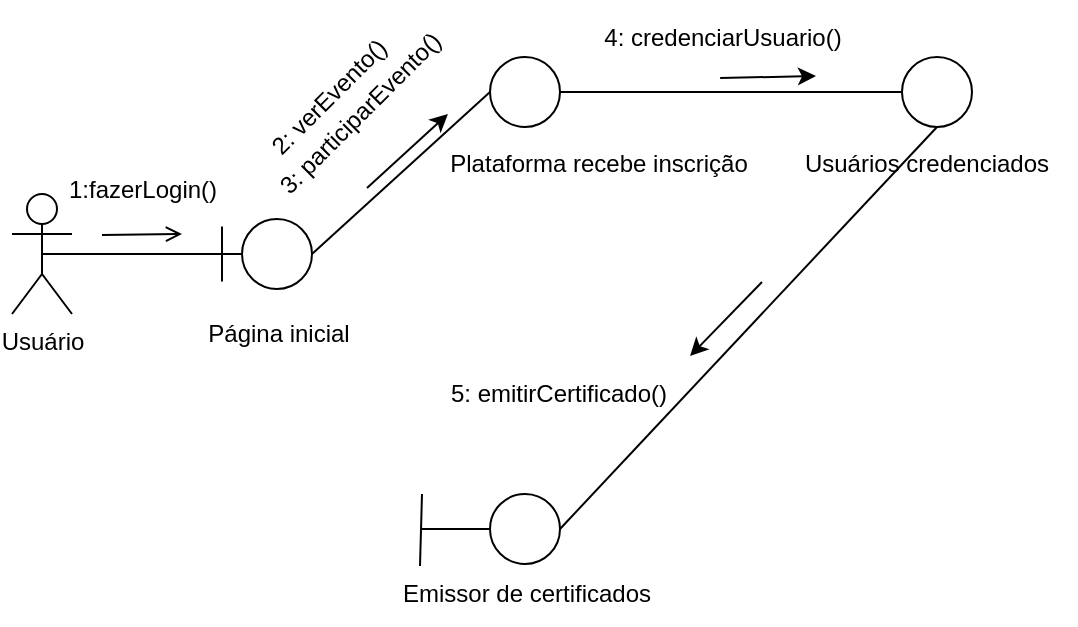 <mxfile version="20.5.1" type="device"><diagram id="adex4DBDTJmnCZ4uKjmp" name="Página-1"><mxGraphModel dx="1422" dy="726" grid="1" gridSize="10" guides="1" tooltips="1" connect="1" arrows="1" fold="1" page="1" pageScale="1" pageWidth="827" pageHeight="1169" math="0" shadow="0"><root><mxCell id="0"/><mxCell id="1" parent="0"/><mxCell id="G2fpA7rHxBPGZUJ8D45l-2" value="" style="ellipse;whiteSpace=wrap;html=1;aspect=fixed;" vertex="1" parent="1"><mxGeometry x="310" y="352.5" width="35" height="35" as="geometry"/></mxCell><mxCell id="G2fpA7rHxBPGZUJ8D45l-4" style="edgeStyle=orthogonalEdgeStyle;rounded=0;orthogonalLoop=1;jettySize=auto;html=1;exitX=0.5;exitY=0.5;exitDx=0;exitDy=0;exitPerimeter=0;endArrow=none;endFill=0;" edge="1" parent="1" source="G2fpA7rHxBPGZUJ8D45l-3" target="G2fpA7rHxBPGZUJ8D45l-2"><mxGeometry relative="1" as="geometry"/></mxCell><mxCell id="G2fpA7rHxBPGZUJ8D45l-3" value="Usuário" style="shape=umlActor;verticalLabelPosition=bottom;verticalAlign=top;html=1;outlineConnect=0;" vertex="1" parent="1"><mxGeometry x="195" y="340" width="30" height="60" as="geometry"/></mxCell><mxCell id="G2fpA7rHxBPGZUJ8D45l-5" value="1:fazerLogin()" style="text;html=1;align=center;verticalAlign=middle;resizable=0;points=[];autosize=1;strokeColor=none;fillColor=none;" vertex="1" parent="1"><mxGeometry x="210" y="322.5" width="100" height="30" as="geometry"/></mxCell><mxCell id="G2fpA7rHxBPGZUJ8D45l-7" value="" style="endArrow=none;html=1;rounded=0;" edge="1" parent="1"><mxGeometry width="50" height="50" relative="1" as="geometry"><mxPoint x="300" y="383.75" as="sourcePoint"/><mxPoint x="300" y="356.25" as="targetPoint"/></mxGeometry></mxCell><mxCell id="G2fpA7rHxBPGZUJ8D45l-9" value="" style="endArrow=open;html=1;rounded=0;endFill=0;" edge="1" parent="1"><mxGeometry width="50" height="50" relative="1" as="geometry"><mxPoint x="240" y="360.5" as="sourcePoint"/><mxPoint x="280" y="360" as="targetPoint"/></mxGeometry></mxCell><mxCell id="G2fpA7rHxBPGZUJ8D45l-10" value="Página inicial" style="text;html=1;align=center;verticalAlign=middle;resizable=0;points=[];autosize=1;strokeColor=none;fillColor=none;" vertex="1" parent="1"><mxGeometry x="282.5" y="395" width="90" height="30" as="geometry"/></mxCell><mxCell id="G2fpA7rHxBPGZUJ8D45l-25" style="edgeStyle=orthogonalEdgeStyle;rounded=0;orthogonalLoop=1;jettySize=auto;html=1;exitX=1;exitY=0.5;exitDx=0;exitDy=0;entryX=0;entryY=0.5;entryDx=0;entryDy=0;endArrow=none;endFill=0;" edge="1" parent="1" source="G2fpA7rHxBPGZUJ8D45l-11" target="G2fpA7rHxBPGZUJ8D45l-24"><mxGeometry relative="1" as="geometry"/></mxCell><mxCell id="G2fpA7rHxBPGZUJ8D45l-11" value="" style="ellipse;whiteSpace=wrap;html=1;aspect=fixed;" vertex="1" parent="1"><mxGeometry x="434" y="271.5" width="35" height="35" as="geometry"/></mxCell><mxCell id="G2fpA7rHxBPGZUJ8D45l-27" style="edgeStyle=orthogonalEdgeStyle;rounded=0;orthogonalLoop=1;jettySize=auto;html=1;exitX=0;exitY=0.5;exitDx=0;exitDy=0;endArrow=none;endFill=0;" edge="1" parent="1" source="G2fpA7rHxBPGZUJ8D45l-12"><mxGeometry relative="1" as="geometry"><mxPoint x="400" y="508" as="targetPoint"/></mxGeometry></mxCell><mxCell id="G2fpA7rHxBPGZUJ8D45l-12" value="" style="ellipse;whiteSpace=wrap;html=1;aspect=fixed;" vertex="1" parent="1"><mxGeometry x="434" y="490" width="35" height="35" as="geometry"/></mxCell><mxCell id="G2fpA7rHxBPGZUJ8D45l-13" value="Emissor de certificados" style="text;html=1;align=center;verticalAlign=middle;resizable=0;points=[];autosize=1;strokeColor=none;fillColor=none;" vertex="1" parent="1"><mxGeometry x="376.5" y="525" width="150" height="30" as="geometry"/></mxCell><mxCell id="G2fpA7rHxBPGZUJ8D45l-16" value="" style="endArrow=none;html=1;rounded=0;exitX=1;exitY=0.5;exitDx=0;exitDy=0;entryX=0;entryY=0.5;entryDx=0;entryDy=0;" edge="1" parent="1" source="G2fpA7rHxBPGZUJ8D45l-2" target="G2fpA7rHxBPGZUJ8D45l-11"><mxGeometry width="50" height="50" relative="1" as="geometry"><mxPoint x="364" y="362.5" as="sourcePoint"/><mxPoint x="414" y="312.5" as="targetPoint"/></mxGeometry></mxCell><mxCell id="G2fpA7rHxBPGZUJ8D45l-18" value="2: verEvento()" style="text;html=1;align=center;verticalAlign=middle;resizable=0;points=[];autosize=1;strokeColor=none;fillColor=none;rotation=-45;" vertex="1" parent="1"><mxGeometry x="303" y="276.5" width="100" height="30" as="geometry"/></mxCell><mxCell id="G2fpA7rHxBPGZUJ8D45l-19" value="3: participarEvento()" style="text;html=1;align=center;verticalAlign=middle;resizable=0;points=[];autosize=1;strokeColor=none;fillColor=none;rotation=-45;" vertex="1" parent="1"><mxGeometry x="304" y="285" width="130" height="30" as="geometry"/></mxCell><mxCell id="G2fpA7rHxBPGZUJ8D45l-21" value="" style="endArrow=classic;html=1;rounded=0;" edge="1" parent="1"><mxGeometry width="50" height="50" relative="1" as="geometry"><mxPoint x="372.5" y="337" as="sourcePoint"/><mxPoint x="413" y="300" as="targetPoint"/></mxGeometry></mxCell><mxCell id="G2fpA7rHxBPGZUJ8D45l-22" value="Plataforma recebe inscrição" style="text;html=1;align=center;verticalAlign=middle;resizable=0;points=[];autosize=1;strokeColor=none;fillColor=none;" vertex="1" parent="1"><mxGeometry x="403" y="310" width="170" height="30" as="geometry"/></mxCell><mxCell id="G2fpA7rHxBPGZUJ8D45l-24" value="" style="ellipse;whiteSpace=wrap;html=1;aspect=fixed;" vertex="1" parent="1"><mxGeometry x="640" y="271.5" width="35" height="35" as="geometry"/></mxCell><mxCell id="G2fpA7rHxBPGZUJ8D45l-28" value="" style="endArrow=none;html=1;rounded=0;exitX=0.15;exitY=0.033;exitDx=0;exitDy=0;exitPerimeter=0;" edge="1" parent="1" source="G2fpA7rHxBPGZUJ8D45l-13"><mxGeometry width="50" height="50" relative="1" as="geometry"><mxPoint x="400" y="520" as="sourcePoint"/><mxPoint x="400" y="490" as="targetPoint"/></mxGeometry></mxCell><mxCell id="G2fpA7rHxBPGZUJ8D45l-29" value="4: credenciarUsuario()" style="text;html=1;align=center;verticalAlign=middle;resizable=0;points=[];autosize=1;strokeColor=none;fillColor=none;" vertex="1" parent="1"><mxGeometry x="480" y="246.5" width="140" height="30" as="geometry"/></mxCell><mxCell id="G2fpA7rHxBPGZUJ8D45l-30" value="5: emitirCertificado()" style="text;html=1;align=center;verticalAlign=middle;resizable=0;points=[];autosize=1;strokeColor=none;fillColor=none;rotation=0;" vertex="1" parent="1"><mxGeometry x="403" y="425" width="130" height="30" as="geometry"/></mxCell><mxCell id="G2fpA7rHxBPGZUJ8D45l-31" value="" style="endArrow=classic;html=1;rounded=0;exitX=0.229;exitY=1.05;exitDx=0;exitDy=0;exitPerimeter=0;" edge="1" parent="1"><mxGeometry width="50" height="50" relative="1" as="geometry"><mxPoint x="549.06" y="282" as="sourcePoint"/><mxPoint x="597" y="281" as="targetPoint"/></mxGeometry></mxCell><mxCell id="G2fpA7rHxBPGZUJ8D45l-32" value="" style="endArrow=classic;html=1;rounded=0;entryX=1.008;entryY=-0.133;entryDx=0;entryDy=0;entryPerimeter=0;" edge="1" parent="1" target="G2fpA7rHxBPGZUJ8D45l-30"><mxGeometry width="50" height="50" relative="1" as="geometry"><mxPoint x="570" y="384" as="sourcePoint"/><mxPoint x="461" y="430" as="targetPoint"/></mxGeometry></mxCell><mxCell id="G2fpA7rHxBPGZUJ8D45l-34" value="" style="endArrow=none;html=1;rounded=0;endFill=0;entryX=1;entryY=0.5;entryDx=0;entryDy=0;exitX=0.5;exitY=1;exitDx=0;exitDy=0;" edge="1" parent="1" source="G2fpA7rHxBPGZUJ8D45l-24" target="G2fpA7rHxBPGZUJ8D45l-12"><mxGeometry width="50" height="50" relative="1" as="geometry"><mxPoint x="570" y="470" as="sourcePoint"/><mxPoint x="620" y="420" as="targetPoint"/></mxGeometry></mxCell><mxCell id="G2fpA7rHxBPGZUJ8D45l-35" value="Usuários credenciados" style="text;html=1;align=center;verticalAlign=middle;resizable=0;points=[];autosize=1;strokeColor=none;fillColor=none;" vertex="1" parent="1"><mxGeometry x="577" y="310" width="150" height="30" as="geometry"/></mxCell></root></mxGraphModel></diagram></mxfile>